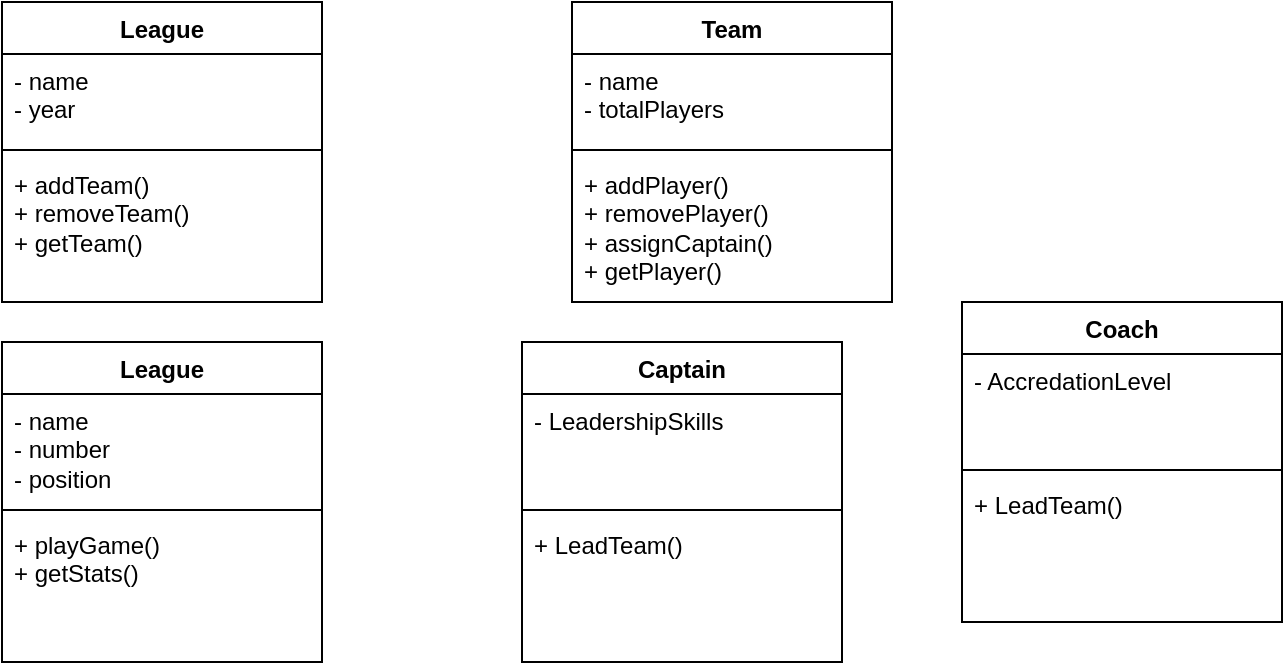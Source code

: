 <mxfile version="24.8.2">
  <diagram name="Page-1" id="QDxLwq1yBFSpbRsAs4Gd">
    <mxGraphModel dx="1050" dy="522" grid="1" gridSize="10" guides="1" tooltips="1" connect="1" arrows="1" fold="1" page="1" pageScale="1" pageWidth="850" pageHeight="1100" math="0" shadow="0">
      <root>
        <mxCell id="0" />
        <mxCell id="1" parent="0" />
        <mxCell id="M9Rn4H_33Kl85n16Buex-1" value="League" style="swimlane;fontStyle=1;align=center;verticalAlign=top;childLayout=stackLayout;horizontal=1;startSize=26;horizontalStack=0;resizeParent=1;resizeParentMax=0;resizeLast=0;collapsible=1;marginBottom=0;whiteSpace=wrap;html=1;" vertex="1" parent="1">
          <mxGeometry x="140" y="130" width="160" height="150" as="geometry" />
        </mxCell>
        <mxCell id="M9Rn4H_33Kl85n16Buex-2" value="- name&lt;div&gt;- year&lt;/div&gt;" style="text;strokeColor=none;fillColor=none;align=left;verticalAlign=top;spacingLeft=4;spacingRight=4;overflow=hidden;rotatable=0;points=[[0,0.5],[1,0.5]];portConstraint=eastwest;whiteSpace=wrap;html=1;" vertex="1" parent="M9Rn4H_33Kl85n16Buex-1">
          <mxGeometry y="26" width="160" height="44" as="geometry" />
        </mxCell>
        <mxCell id="M9Rn4H_33Kl85n16Buex-3" value="" style="line;strokeWidth=1;fillColor=none;align=left;verticalAlign=middle;spacingTop=-1;spacingLeft=3;spacingRight=3;rotatable=0;labelPosition=right;points=[];portConstraint=eastwest;strokeColor=inherit;" vertex="1" parent="M9Rn4H_33Kl85n16Buex-1">
          <mxGeometry y="70" width="160" height="8" as="geometry" />
        </mxCell>
        <mxCell id="M9Rn4H_33Kl85n16Buex-4" value="+ addTeam()&lt;div&gt;+ removeTeam()&lt;/div&gt;&lt;div&gt;+ getTeam()&lt;/div&gt;" style="text;strokeColor=none;fillColor=none;align=left;verticalAlign=top;spacingLeft=4;spacingRight=4;overflow=hidden;rotatable=0;points=[[0,0.5],[1,0.5]];portConstraint=eastwest;whiteSpace=wrap;html=1;" vertex="1" parent="M9Rn4H_33Kl85n16Buex-1">
          <mxGeometry y="78" width="160" height="72" as="geometry" />
        </mxCell>
        <mxCell id="M9Rn4H_33Kl85n16Buex-5" value="Team" style="swimlane;fontStyle=1;align=center;verticalAlign=top;childLayout=stackLayout;horizontal=1;startSize=26;horizontalStack=0;resizeParent=1;resizeParentMax=0;resizeLast=0;collapsible=1;marginBottom=0;whiteSpace=wrap;html=1;" vertex="1" parent="1">
          <mxGeometry x="425" y="130" width="160" height="150" as="geometry" />
        </mxCell>
        <mxCell id="M9Rn4H_33Kl85n16Buex-6" value="- name&lt;div&gt;- totalPlayers&lt;/div&gt;" style="text;strokeColor=none;fillColor=none;align=left;verticalAlign=top;spacingLeft=4;spacingRight=4;overflow=hidden;rotatable=0;points=[[0,0.5],[1,0.5]];portConstraint=eastwest;whiteSpace=wrap;html=1;" vertex="1" parent="M9Rn4H_33Kl85n16Buex-5">
          <mxGeometry y="26" width="160" height="44" as="geometry" />
        </mxCell>
        <mxCell id="M9Rn4H_33Kl85n16Buex-7" value="" style="line;strokeWidth=1;fillColor=none;align=left;verticalAlign=middle;spacingTop=-1;spacingLeft=3;spacingRight=3;rotatable=0;labelPosition=right;points=[];portConstraint=eastwest;strokeColor=inherit;" vertex="1" parent="M9Rn4H_33Kl85n16Buex-5">
          <mxGeometry y="70" width="160" height="8" as="geometry" />
        </mxCell>
        <mxCell id="M9Rn4H_33Kl85n16Buex-8" value="+ addPlayer()&lt;div&gt;+ removePlayer()&lt;/div&gt;&lt;div&gt;+ assignCaptain()&lt;/div&gt;&lt;div&gt;+ getPlayer()&lt;/div&gt;" style="text;strokeColor=none;fillColor=none;align=left;verticalAlign=top;spacingLeft=4;spacingRight=4;overflow=hidden;rotatable=0;points=[[0,0.5],[1,0.5]];portConstraint=eastwest;whiteSpace=wrap;html=1;" vertex="1" parent="M9Rn4H_33Kl85n16Buex-5">
          <mxGeometry y="78" width="160" height="72" as="geometry" />
        </mxCell>
        <mxCell id="M9Rn4H_33Kl85n16Buex-9" value="League" style="swimlane;fontStyle=1;align=center;verticalAlign=top;childLayout=stackLayout;horizontal=1;startSize=26;horizontalStack=0;resizeParent=1;resizeParentMax=0;resizeLast=0;collapsible=1;marginBottom=0;whiteSpace=wrap;html=1;" vertex="1" parent="1">
          <mxGeometry x="140" y="300" width="160" height="160" as="geometry" />
        </mxCell>
        <mxCell id="M9Rn4H_33Kl85n16Buex-10" value="- name&lt;div&gt;- number&lt;/div&gt;&lt;div&gt;- position&lt;/div&gt;" style="text;strokeColor=none;fillColor=none;align=left;verticalAlign=top;spacingLeft=4;spacingRight=4;overflow=hidden;rotatable=0;points=[[0,0.5],[1,0.5]];portConstraint=eastwest;whiteSpace=wrap;html=1;" vertex="1" parent="M9Rn4H_33Kl85n16Buex-9">
          <mxGeometry y="26" width="160" height="54" as="geometry" />
        </mxCell>
        <mxCell id="M9Rn4H_33Kl85n16Buex-11" value="" style="line;strokeWidth=1;fillColor=none;align=left;verticalAlign=middle;spacingTop=-1;spacingLeft=3;spacingRight=3;rotatable=0;labelPosition=right;points=[];portConstraint=eastwest;strokeColor=inherit;" vertex="1" parent="M9Rn4H_33Kl85n16Buex-9">
          <mxGeometry y="80" width="160" height="8" as="geometry" />
        </mxCell>
        <mxCell id="M9Rn4H_33Kl85n16Buex-12" value="+ playGame()&lt;div&gt;+ getStats()&lt;/div&gt;&lt;div&gt;&lt;br&gt;&lt;/div&gt;" style="text;strokeColor=none;fillColor=none;align=left;verticalAlign=top;spacingLeft=4;spacingRight=4;overflow=hidden;rotatable=0;points=[[0,0.5],[1,0.5]];portConstraint=eastwest;whiteSpace=wrap;html=1;" vertex="1" parent="M9Rn4H_33Kl85n16Buex-9">
          <mxGeometry y="88" width="160" height="72" as="geometry" />
        </mxCell>
        <mxCell id="M9Rn4H_33Kl85n16Buex-13" value="Captain" style="swimlane;fontStyle=1;align=center;verticalAlign=top;childLayout=stackLayout;horizontal=1;startSize=26;horizontalStack=0;resizeParent=1;resizeParentMax=0;resizeLast=0;collapsible=1;marginBottom=0;whiteSpace=wrap;html=1;" vertex="1" parent="1">
          <mxGeometry x="400" y="300" width="160" height="160" as="geometry" />
        </mxCell>
        <mxCell id="M9Rn4H_33Kl85n16Buex-14" value="- LeadershipSkills&lt;div&gt;&lt;br&gt;&lt;/div&gt;" style="text;strokeColor=none;fillColor=none;align=left;verticalAlign=top;spacingLeft=4;spacingRight=4;overflow=hidden;rotatable=0;points=[[0,0.5],[1,0.5]];portConstraint=eastwest;whiteSpace=wrap;html=1;" vertex="1" parent="M9Rn4H_33Kl85n16Buex-13">
          <mxGeometry y="26" width="160" height="54" as="geometry" />
        </mxCell>
        <mxCell id="M9Rn4H_33Kl85n16Buex-15" value="" style="line;strokeWidth=1;fillColor=none;align=left;verticalAlign=middle;spacingTop=-1;spacingLeft=3;spacingRight=3;rotatable=0;labelPosition=right;points=[];portConstraint=eastwest;strokeColor=inherit;" vertex="1" parent="M9Rn4H_33Kl85n16Buex-13">
          <mxGeometry y="80" width="160" height="8" as="geometry" />
        </mxCell>
        <mxCell id="M9Rn4H_33Kl85n16Buex-16" value="&lt;div&gt;+ LeadTeam()&lt;/div&gt;" style="text;strokeColor=none;fillColor=none;align=left;verticalAlign=top;spacingLeft=4;spacingRight=4;overflow=hidden;rotatable=0;points=[[0,0.5],[1,0.5]];portConstraint=eastwest;whiteSpace=wrap;html=1;" vertex="1" parent="M9Rn4H_33Kl85n16Buex-13">
          <mxGeometry y="88" width="160" height="72" as="geometry" />
        </mxCell>
        <mxCell id="M9Rn4H_33Kl85n16Buex-17" value="Coach" style="swimlane;fontStyle=1;align=center;verticalAlign=top;childLayout=stackLayout;horizontal=1;startSize=26;horizontalStack=0;resizeParent=1;resizeParentMax=0;resizeLast=0;collapsible=1;marginBottom=0;whiteSpace=wrap;html=1;" vertex="1" parent="1">
          <mxGeometry x="620" y="280" width="160" height="160" as="geometry" />
        </mxCell>
        <mxCell id="M9Rn4H_33Kl85n16Buex-18" value="&lt;div&gt;- AccredationLevel&lt;/div&gt;" style="text;strokeColor=none;fillColor=none;align=left;verticalAlign=top;spacingLeft=4;spacingRight=4;overflow=hidden;rotatable=0;points=[[0,0.5],[1,0.5]];portConstraint=eastwest;whiteSpace=wrap;html=1;" vertex="1" parent="M9Rn4H_33Kl85n16Buex-17">
          <mxGeometry y="26" width="160" height="54" as="geometry" />
        </mxCell>
        <mxCell id="M9Rn4H_33Kl85n16Buex-19" value="" style="line;strokeWidth=1;fillColor=none;align=left;verticalAlign=middle;spacingTop=-1;spacingLeft=3;spacingRight=3;rotatable=0;labelPosition=right;points=[];portConstraint=eastwest;strokeColor=inherit;" vertex="1" parent="M9Rn4H_33Kl85n16Buex-17">
          <mxGeometry y="80" width="160" height="8" as="geometry" />
        </mxCell>
        <mxCell id="M9Rn4H_33Kl85n16Buex-20" value="&lt;div&gt;+ LeadTeam()&lt;/div&gt;" style="text;strokeColor=none;fillColor=none;align=left;verticalAlign=top;spacingLeft=4;spacingRight=4;overflow=hidden;rotatable=0;points=[[0,0.5],[1,0.5]];portConstraint=eastwest;whiteSpace=wrap;html=1;" vertex="1" parent="M9Rn4H_33Kl85n16Buex-17">
          <mxGeometry y="88" width="160" height="72" as="geometry" />
        </mxCell>
      </root>
    </mxGraphModel>
  </diagram>
</mxfile>
